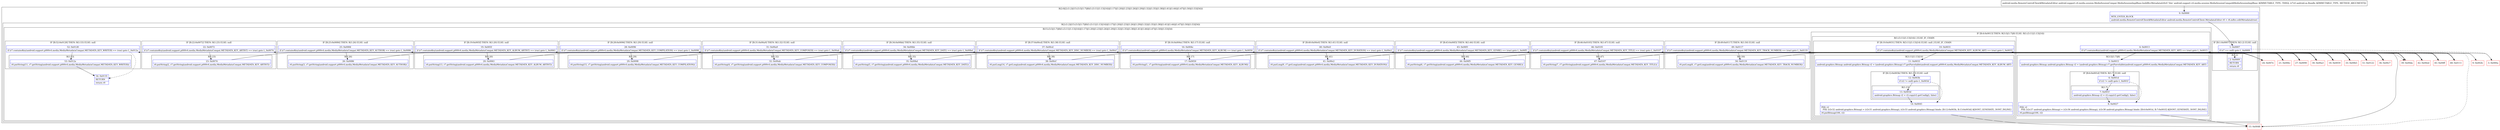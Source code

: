 digraph "CFG forandroid.support.v4.media.session.MediaSessionCompat.MediaSessionImplBase.buildRccMetadata(Landroid\/os\/Bundle;)Landroid\/media\/RemoteControlClient$MetadataEditor;" {
subgraph cluster_Region_1406933415 {
label = "R(2:0|(2:(1:2)|(15:(3:5|(1:7)|8)(1:(3:11|(1:13)|14))|(1:17)|(1:20)|(1:23)|(1:26)|(1:29)|(1:32)|(1:35)|(1:38)|(1:41)|(1:44)|(1:47)|(1:50)|(1:53)|54)))";
node [shape=record,color=blue];
Node_0 [shape=record,label="{0\:\ 0x0000|MTH_ENTER_BLOCK\l|android.media.RemoteControlClient$MetadataEditor android.media.RemoteControlClient.MetadataEditor r0 = r6.mRcc.editMetadata(true)\l}"];
subgraph cluster_Region_821145280 {
label = "R(2:(1:2)|(15:(3:5|(1:7)|8)(1:(3:11|(1:13)|14))|(1:17)|(1:20)|(1:23)|(1:26)|(1:29)|(1:32)|(1:35)|(1:38)|(1:41)|(1:44)|(1:47)|(1:50)|(1:53)|54))";
node [shape=record,color=blue];
subgraph cluster_IfRegion_1244123271 {
label = "IF [B:1:0x0007] THEN: R(1:2) ELSE: null";
node [shape=record,color=blue];
Node_1 [shape=record,label="{1\:\ 0x0007|if (r7 == null) goto L_0x0009\l}"];
subgraph cluster_Region_1706778857 {
label = "R(1:2)";
node [shape=record,color=blue];
Node_2 [shape=record,label="{2\:\ 0x0009|RETURN\l|return r0\l}"];
}
}
subgraph cluster_Region_1687933103 {
label = "R(15:(3:5|(1:7)|8)(1:(3:11|(1:13)|14))|(1:17)|(1:20)|(1:23)|(1:26)|(1:29)|(1:32)|(1:35)|(1:38)|(1:41)|(1:44)|(1:47)|(1:50)|(1:53)|54)";
node [shape=record,color=blue];
subgraph cluster_IfRegion_56326457 {
label = "IF [B:4:0x0013] THEN: R(3:5|(1:7)|8) ELSE: R(1:(3:11|(1:13)|14))";
node [shape=record,color=blue];
Node_4 [shape=record,label="{4\:\ 0x0013|if (r7.containsKey(android.support.p000v4.media.MediaMetadataCompat.METADATA_KEY_ART) == true) goto L_0x0015\l}"];
subgraph cluster_Region_375654498 {
label = "R(3:5|(1:7)|8)";
node [shape=record,color=blue];
Node_5 [shape=record,label="{5\:\ 0x0015|android.graphics.Bitmap android.graphics.Bitmap r2 = (android.graphics.Bitmap) r7.getParcelable(android.support.p000v4.media.MediaMetadataCompat.METADATA_KEY_ART)\l}"];
subgraph cluster_IfRegion_2103143511 {
label = "IF [B:6:0x001d] THEN: R(1:7) ELSE: null";
node [shape=record,color=blue];
Node_6 [shape=record,label="{6\:\ 0x001d|if (r2 != null) goto L_0x001f\l}"];
subgraph cluster_Region_1207947951 {
label = "R(1:7)";
node [shape=record,color=blue];
Node_7 [shape=record,label="{7\:\ 0x001f|android.graphics.Bitmap r2 = r2.copy(r2.getConfig(), false)\l}"];
}
}
Node_8 [shape=record,label="{8\:\ 0x0027|PHI: r2 \l  PHI: (r2v37 android.graphics.Bitmap) = (r2v36 android.graphics.Bitmap), (r2v38 android.graphics.Bitmap) binds: [B:6:0x001d, B:7:0x001f] A[DONT_GENERATE, DONT_INLINE]\l|r0.putBitmap(100, r2)\l}"];
}
subgraph cluster_Region_1541164709 {
label = "R(1:(3:11|(1:13)|14)) | ELSE_IF_CHAIN\l";
node [shape=record,color=blue];
subgraph cluster_IfRegion_1717992624 {
label = "IF [B:10:0x0031] THEN: R(3:11|(1:13)|14) ELSE: null | ELSE_IF_CHAIN\l";
node [shape=record,color=blue];
Node_10 [shape=record,label="{10\:\ 0x0031|if (r7.containsKey(android.support.p000v4.media.MediaMetadataCompat.METADATA_KEY_ALBUM_ART) == true) goto L_0x0033\l}"];
subgraph cluster_Region_1216273522 {
label = "R(3:11|(1:13)|14)";
node [shape=record,color=blue];
Node_11 [shape=record,label="{11\:\ 0x0033|android.graphics.Bitmap android.graphics.Bitmap r2 = (android.graphics.Bitmap) r7.getParcelable(android.support.p000v4.media.MediaMetadataCompat.METADATA_KEY_ALBUM_ART)\l}"];
subgraph cluster_IfRegion_490213584 {
label = "IF [B:12:0x003b] THEN: R(1:13) ELSE: null";
node [shape=record,color=blue];
Node_12 [shape=record,label="{12\:\ 0x003b|if (r2 != null) goto L_0x003d\l}"];
subgraph cluster_Region_973611021 {
label = "R(1:13)";
node [shape=record,color=blue];
Node_13 [shape=record,label="{13\:\ 0x003d|android.graphics.Bitmap r2 = r2.copy(r2.getConfig(), false)\l}"];
}
}
Node_14 [shape=record,label="{14\:\ 0x0045|PHI: r2 \l  PHI: (r2v32 android.graphics.Bitmap) = (r2v31 android.graphics.Bitmap), (r2v33 android.graphics.Bitmap) binds: [B:12:0x003b, B:13:0x003d] A[DONT_GENERATE, DONT_INLINE]\l|r0.putBitmap(100, r2)\l}"];
}
}
}
}
subgraph cluster_IfRegion_313600787 {
label = "IF [B:16:0x004e] THEN: R(1:17) ELSE: null";
node [shape=record,color=blue];
Node_16 [shape=record,label="{16\:\ 0x004e|if (r7.containsKey(android.support.p000v4.media.MediaMetadataCompat.METADATA_KEY_ALBUM) == true) goto L_0x0050\l}"];
subgraph cluster_Region_2069685755 {
label = "R(1:17)";
node [shape=record,color=blue];
Node_17 [shape=record,label="{17\:\ 0x0050|r0.putString(1, r7.getString(android.support.p000v4.media.MediaMetadataCompat.METADATA_KEY_ALBUM))\l}"];
}
}
subgraph cluster_IfRegion_1249581773 {
label = "IF [B:19:0x005f] THEN: R(1:20) ELSE: null";
node [shape=record,color=blue];
Node_19 [shape=record,label="{19\:\ 0x005f|if (r7.containsKey(android.support.p000v4.media.MediaMetadataCompat.METADATA_KEY_ALBUM_ARTIST) == true) goto L_0x0061\l}"];
subgraph cluster_Region_1163820625 {
label = "R(1:20)";
node [shape=record,color=blue];
Node_20 [shape=record,label="{20\:\ 0x0061|r0.putString(13, r7.getString(android.support.p000v4.media.MediaMetadataCompat.METADATA_KEY_ALBUM_ARTIST))\l}"];
}
}
subgraph cluster_IfRegion_1944833089 {
label = "IF [B:22:0x0072] THEN: R(1:23) ELSE: null";
node [shape=record,color=blue];
Node_22 [shape=record,label="{22\:\ 0x0072|if (r7.containsKey(android.support.p000v4.media.MediaMetadataCompat.METADATA_KEY_ARTIST) == true) goto L_0x0074\l}"];
subgraph cluster_Region_1942968704 {
label = "R(1:23)";
node [shape=record,color=blue];
Node_23 [shape=record,label="{23\:\ 0x0074|r0.putString(2, r7.getString(android.support.p000v4.media.MediaMetadataCompat.METADATA_KEY_ARTIST))\l}"];
}
}
subgraph cluster_IfRegion_649964912 {
label = "IF [B:25:0x0084] THEN: R(1:26) ELSE: null";
node [shape=record,color=blue];
Node_25 [shape=record,label="{25\:\ 0x0084|if (r7.containsKey(android.support.p000v4.media.MediaMetadataCompat.METADATA_KEY_AUTHOR) == true) goto L_0x0086\l}"];
subgraph cluster_Region_1307346631 {
label = "R(1:26)";
node [shape=record,color=blue];
Node_26 [shape=record,label="{26\:\ 0x0086|r0.putString(3, r7.getString(android.support.p000v4.media.MediaMetadataCompat.METADATA_KEY_AUTHOR))\l}"];
}
}
subgraph cluster_IfRegion_1028649735 {
label = "IF [B:28:0x0096] THEN: R(1:29) ELSE: null";
node [shape=record,color=blue];
Node_28 [shape=record,label="{28\:\ 0x0096|if (r7.containsKey(android.support.p000v4.media.MediaMetadataCompat.METADATA_KEY_COMPILATION) == true) goto L_0x0098\l}"];
subgraph cluster_Region_1359204796 {
label = "R(1:29)";
node [shape=record,color=blue];
Node_29 [shape=record,label="{29\:\ 0x0098|r0.putString(15, r7.getString(android.support.p000v4.media.MediaMetadataCompat.METADATA_KEY_COMPILATION))\l}"];
}
}
subgraph cluster_IfRegion_804268817 {
label = "IF [B:31:0x00a9] THEN: R(1:32) ELSE: null";
node [shape=record,color=blue];
Node_31 [shape=record,label="{31\:\ 0x00a9|if (r7.containsKey(android.support.p000v4.media.MediaMetadataCompat.METADATA_KEY_COMPOSER) == true) goto L_0x00ab\l}"];
subgraph cluster_Region_1738113339 {
label = "R(1:32)";
node [shape=record,color=blue];
Node_32 [shape=record,label="{32\:\ 0x00ab|r0.putString(4, r7.getString(android.support.p000v4.media.MediaMetadataCompat.METADATA_KEY_COMPOSER))\l}"];
}
}
subgraph cluster_IfRegion_47473514 {
label = "IF [B:34:0x00bb] THEN: R(1:35) ELSE: null";
node [shape=record,color=blue];
Node_34 [shape=record,label="{34\:\ 0x00bb|if (r7.containsKey(android.support.p000v4.media.MediaMetadataCompat.METADATA_KEY_DATE) == true) goto L_0x00bd\l}"];
subgraph cluster_Region_1855182609 {
label = "R(1:35)";
node [shape=record,color=blue];
Node_35 [shape=record,label="{35\:\ 0x00bd|r0.putString(5, r7.getString(android.support.p000v4.media.MediaMetadataCompat.METADATA_KEY_DATE))\l}"];
}
}
subgraph cluster_IfRegion_1237944429 {
label = "IF [B:37:0x00cd] THEN: R(1:38) ELSE: null";
node [shape=record,color=blue];
Node_37 [shape=record,label="{37\:\ 0x00cd|if (r7.containsKey(android.support.p000v4.media.MediaMetadataCompat.METADATA_KEY_DISC_NUMBER) == true) goto L_0x00cf\l}"];
subgraph cluster_Region_1205911226 {
label = "R(1:38)";
node [shape=record,color=blue];
Node_38 [shape=record,label="{38\:\ 0x00cf|r0.putLong(14, r7.getLong(android.support.p000v4.media.MediaMetadataCompat.METADATA_KEY_DISC_NUMBER))\l}"];
}
}
subgraph cluster_IfRegion_190619032 {
label = "IF [B:40:0x00e0] THEN: R(1:41) ELSE: null";
node [shape=record,color=blue];
Node_40 [shape=record,label="{40\:\ 0x00e0|if (r7.containsKey(android.support.p000v4.media.MediaMetadataCompat.METADATA_KEY_DURATION) == true) goto L_0x00e2\l}"];
subgraph cluster_Region_136387019 {
label = "R(1:41)";
node [shape=record,color=blue];
Node_41 [shape=record,label="{41\:\ 0x00e2|r0.putLong(9, r7.getLong(android.support.p000v4.media.MediaMetadataCompat.METADATA_KEY_DURATION))\l}"];
}
}
subgraph cluster_IfRegion_626693953 {
label = "IF [B:43:0x00f3] THEN: R(1:44) ELSE: null";
node [shape=record,color=blue];
Node_43 [shape=record,label="{43\:\ 0x00f3|if (r7.containsKey(android.support.p000v4.media.MediaMetadataCompat.METADATA_KEY_GENRE) == true) goto L_0x00f5\l}"];
subgraph cluster_Region_588956077 {
label = "R(1:44)";
node [shape=record,color=blue];
Node_44 [shape=record,label="{44\:\ 0x00f5|r0.putString(6, r7.getString(android.support.p000v4.media.MediaMetadataCompat.METADATA_KEY_GENRE))\l}"];
}
}
subgraph cluster_IfRegion_78938035 {
label = "IF [B:46:0x0105] THEN: R(1:47) ELSE: null";
node [shape=record,color=blue];
Node_46 [shape=record,label="{46\:\ 0x0105|if (r7.containsKey(android.support.p000v4.media.MediaMetadataCompat.METADATA_KEY_TITLE) == true) goto L_0x0107\l}"];
subgraph cluster_Region_1405202816 {
label = "R(1:47)";
node [shape=record,color=blue];
Node_47 [shape=record,label="{47\:\ 0x0107|r0.putString(7, r7.getString(android.support.p000v4.media.MediaMetadataCompat.METADATA_KEY_TITLE))\l}"];
}
}
subgraph cluster_IfRegion_20645288 {
label = "IF [B:49:0x0117] THEN: R(1:50) ELSE: null";
node [shape=record,color=blue];
Node_49 [shape=record,label="{49\:\ 0x0117|if (r7.containsKey(android.support.p000v4.media.MediaMetadataCompat.METADATA_KEY_TRACK_NUMBER) == true) goto L_0x0119\l}"];
subgraph cluster_Region_286707756 {
label = "R(1:50)";
node [shape=record,color=blue];
Node_50 [shape=record,label="{50\:\ 0x0119|r0.putLong(0, r7.getLong(android.support.p000v4.media.MediaMetadataCompat.METADATA_KEY_TRACK_NUMBER))\l}"];
}
}
subgraph cluster_IfRegion_1852110922 {
label = "IF [B:52:0x0128] THEN: R(1:53) ELSE: null";
node [shape=record,color=blue];
Node_52 [shape=record,label="{52\:\ 0x0128|if (r7.containsKey(android.support.p000v4.media.MediaMetadataCompat.METADATA_KEY_WRITER) == true) goto L_0x012a\l}"];
subgraph cluster_Region_293174404 {
label = "R(1:53)";
node [shape=record,color=blue];
Node_53 [shape=record,label="{53\:\ 0x012a|r0.putString(11, r7.getString(android.support.p000v4.media.MediaMetadataCompat.METADATA_KEY_WRITER))\l}"];
}
}
Node_54 [shape=record,label="{54\:\ 0x0135|RETURN\l|return r0\l}"];
}
}
}
Node_3 [shape=record,color=red,label="{3\:\ 0x000a}"];
Node_9 [shape=record,color=red,label="{9\:\ 0x002b}"];
Node_15 [shape=record,color=red,label="{15\:\ 0x0048}"];
Node_18 [shape=record,color=red,label="{18\:\ 0x0059}"];
Node_21 [shape=record,color=red,label="{21\:\ 0x006c}"];
Node_24 [shape=record,color=red,label="{24\:\ 0x007e}"];
Node_27 [shape=record,color=red,label="{27\:\ 0x0090}"];
Node_30 [shape=record,color=red,label="{30\:\ 0x00a3}"];
Node_33 [shape=record,color=red,label="{33\:\ 0x00b5}"];
Node_36 [shape=record,color=red,label="{36\:\ 0x00c7}"];
Node_39 [shape=record,color=red,label="{39\:\ 0x00da}"];
Node_42 [shape=record,color=red,label="{42\:\ 0x00ed}"];
Node_45 [shape=record,color=red,label="{45\:\ 0x00ff}"];
Node_48 [shape=record,color=red,label="{48\:\ 0x0111}"];
Node_51 [shape=record,color=red,label="{51\:\ 0x0122}"];
MethodNode[shape=record,label="{android.media.RemoteControlClient$MetadataEditor android.support.v4.media.session.MediaSessionCompat.MediaSessionImplBase.buildRccMetadata((r6v0 'this' android.support.v4.media.session.MediaSessionCompat$MediaSessionImplBase A[IMMUTABLE_TYPE, THIS]), (r7v0 android.os.Bundle A[IMMUTABLE_TYPE, METHOD_ARGUMENT])) }"];
MethodNode -> Node_0;
Node_0 -> Node_1;
Node_1 -> Node_2;
Node_1 -> Node_3[style=dashed];
Node_4 -> Node_5;
Node_4 -> Node_9[style=dashed];
Node_5 -> Node_6;
Node_6 -> Node_7;
Node_6 -> Node_8[style=dashed];
Node_7 -> Node_8;
Node_8 -> Node_15;
Node_10 -> Node_11;
Node_10 -> Node_15[style=dashed];
Node_11 -> Node_12;
Node_12 -> Node_13;
Node_12 -> Node_14[style=dashed];
Node_13 -> Node_14;
Node_14 -> Node_15;
Node_16 -> Node_17;
Node_16 -> Node_18[style=dashed];
Node_17 -> Node_18;
Node_19 -> Node_20;
Node_19 -> Node_21[style=dashed];
Node_20 -> Node_21;
Node_22 -> Node_23;
Node_22 -> Node_24[style=dashed];
Node_23 -> Node_24;
Node_25 -> Node_26;
Node_25 -> Node_27[style=dashed];
Node_26 -> Node_27;
Node_28 -> Node_29;
Node_28 -> Node_30[style=dashed];
Node_29 -> Node_30;
Node_31 -> Node_32;
Node_31 -> Node_33[style=dashed];
Node_32 -> Node_33;
Node_34 -> Node_35;
Node_34 -> Node_36[style=dashed];
Node_35 -> Node_36;
Node_37 -> Node_38;
Node_37 -> Node_39[style=dashed];
Node_38 -> Node_39;
Node_40 -> Node_41;
Node_40 -> Node_42[style=dashed];
Node_41 -> Node_42;
Node_43 -> Node_44;
Node_43 -> Node_45[style=dashed];
Node_44 -> Node_45;
Node_46 -> Node_47;
Node_46 -> Node_48[style=dashed];
Node_47 -> Node_48;
Node_49 -> Node_50;
Node_49 -> Node_51[style=dashed];
Node_50 -> Node_51;
Node_52 -> Node_53;
Node_52 -> Node_54[style=dashed];
Node_53 -> Node_54;
Node_3 -> Node_4;
Node_9 -> Node_10;
Node_15 -> Node_16;
Node_18 -> Node_19;
Node_21 -> Node_22;
Node_24 -> Node_25;
Node_27 -> Node_28;
Node_30 -> Node_31;
Node_33 -> Node_34;
Node_36 -> Node_37;
Node_39 -> Node_40;
Node_42 -> Node_43;
Node_45 -> Node_46;
Node_48 -> Node_49;
Node_51 -> Node_52;
}

